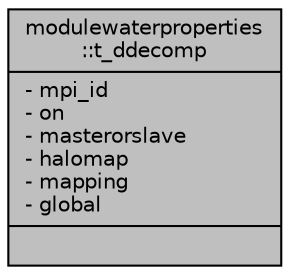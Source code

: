 digraph "modulewaterproperties::t_ddecomp"
{
 // LATEX_PDF_SIZE
  edge [fontname="Helvetica",fontsize="10",labelfontname="Helvetica",labelfontsize="10"];
  node [fontname="Helvetica",fontsize="10",shape=record];
  Node1 [label="{modulewaterproperties\l::t_ddecomp\n|- mpi_id\l- on\l- masterorslave\l- halomap\l- mapping\l- global\l|}",height=0.2,width=0.4,color="black", fillcolor="grey75", style="filled", fontcolor="black",tooltip=" "];
}
